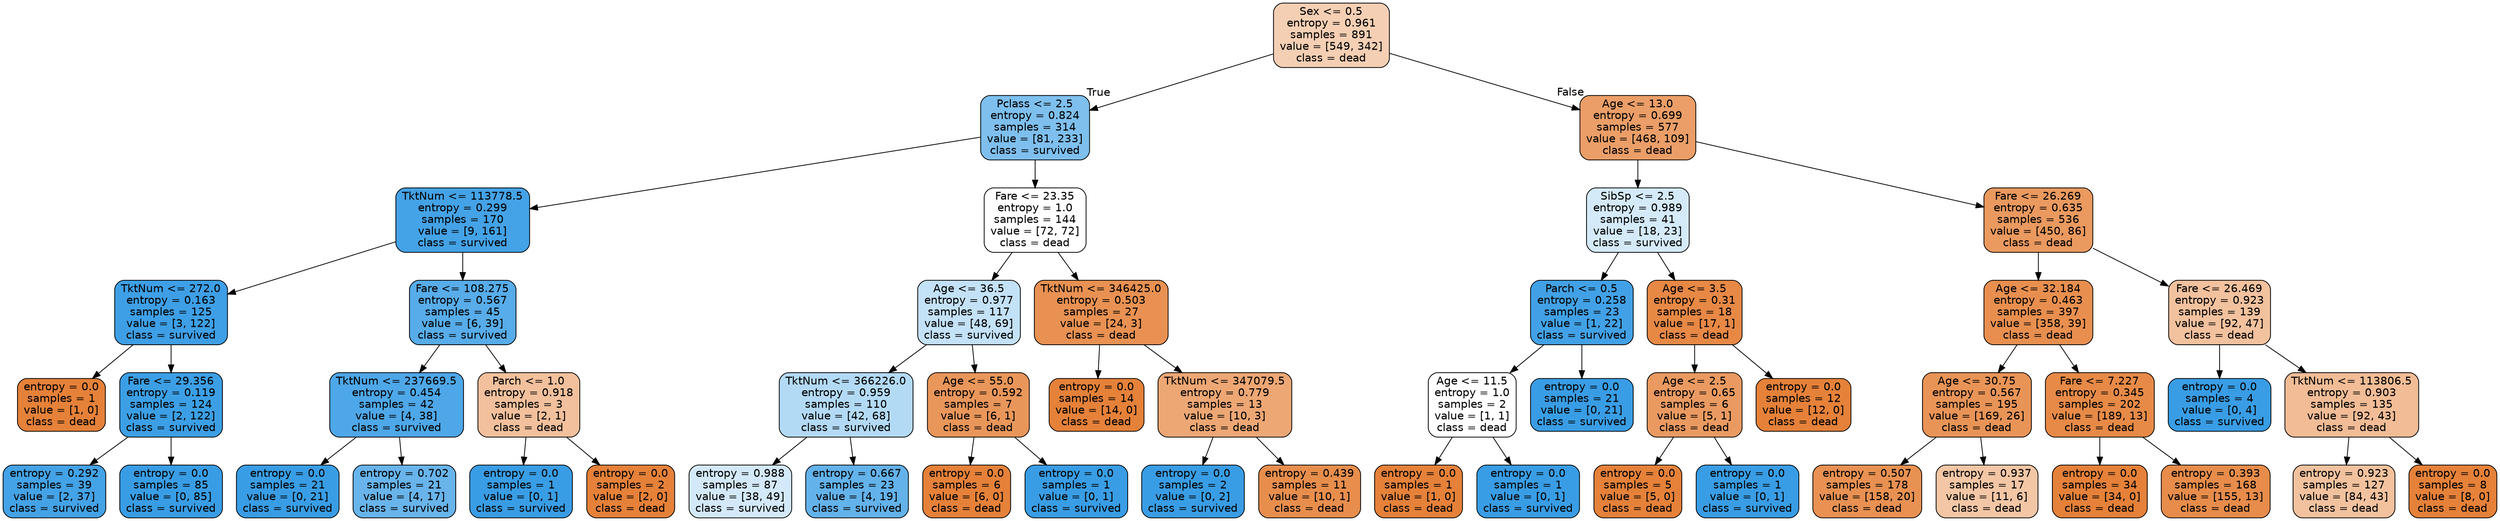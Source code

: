 digraph Tree {
node [shape=box, style="filled, rounded", color="black", fontname=helvetica] ;
edge [fontname=helvetica] ;
0 [label="Sex <= 0.5\nentropy = 0.961\nsamples = 891\nvalue = [549, 342]\nclass = dead", fillcolor="#f5cfb4"] ;
1 [label="Pclass <= 2.5\nentropy = 0.824\nsamples = 314\nvalue = [81, 233]\nclass = survived", fillcolor="#7ebfee"] ;
0 -> 1 [labeldistance=2.5, labelangle=45, headlabel="True"] ;
2 [label="TktNum <= 113778.5\nentropy = 0.299\nsamples = 170\nvalue = [9, 161]\nclass = survived", fillcolor="#44a2e6"] ;
1 -> 2 ;
3 [label="TktNum <= 272.0\nentropy = 0.163\nsamples = 125\nvalue = [3, 122]\nclass = survived", fillcolor="#3e9fe6"] ;
2 -> 3 ;
4 [label="entropy = 0.0\nsamples = 1\nvalue = [1, 0]\nclass = dead", fillcolor="#e58139"] ;
3 -> 4 ;
5 [label="Fare <= 29.356\nentropy = 0.119\nsamples = 124\nvalue = [2, 122]\nclass = survived", fillcolor="#3c9fe5"] ;
3 -> 5 ;
6 [label="entropy = 0.292\nsamples = 39\nvalue = [2, 37]\nclass = survived", fillcolor="#44a2e6"] ;
5 -> 6 ;
7 [label="entropy = 0.0\nsamples = 85\nvalue = [0, 85]\nclass = survived", fillcolor="#399de5"] ;
5 -> 7 ;
8 [label="Fare <= 108.275\nentropy = 0.567\nsamples = 45\nvalue = [6, 39]\nclass = survived", fillcolor="#57ace9"] ;
2 -> 8 ;
9 [label="TktNum <= 237669.5\nentropy = 0.454\nsamples = 42\nvalue = [4, 38]\nclass = survived", fillcolor="#4ea7e8"] ;
8 -> 9 ;
10 [label="entropy = 0.0\nsamples = 21\nvalue = [0, 21]\nclass = survived", fillcolor="#399de5"] ;
9 -> 10 ;
11 [label="entropy = 0.702\nsamples = 21\nvalue = [4, 17]\nclass = survived", fillcolor="#68b4eb"] ;
9 -> 11 ;
12 [label="Parch <= 1.0\nentropy = 0.918\nsamples = 3\nvalue = [2, 1]\nclass = dead", fillcolor="#f2c09c"] ;
8 -> 12 ;
13 [label="entropy = 0.0\nsamples = 1\nvalue = [0, 1]\nclass = survived", fillcolor="#399de5"] ;
12 -> 13 ;
14 [label="entropy = 0.0\nsamples = 2\nvalue = [2, 0]\nclass = dead", fillcolor="#e58139"] ;
12 -> 14 ;
15 [label="Fare <= 23.35\nentropy = 1.0\nsamples = 144\nvalue = [72, 72]\nclass = dead", fillcolor="#ffffff"] ;
1 -> 15 ;
16 [label="Age <= 36.5\nentropy = 0.977\nsamples = 117\nvalue = [48, 69]\nclass = survived", fillcolor="#c3e1f7"] ;
15 -> 16 ;
17 [label="TktNum <= 366226.0\nentropy = 0.959\nsamples = 110\nvalue = [42, 68]\nclass = survived", fillcolor="#b3daf5"] ;
16 -> 17 ;
18 [label="entropy = 0.988\nsamples = 87\nvalue = [38, 49]\nclass = survived", fillcolor="#d3e9f9"] ;
17 -> 18 ;
19 [label="entropy = 0.667\nsamples = 23\nvalue = [4, 19]\nclass = survived", fillcolor="#63b2ea"] ;
17 -> 19 ;
20 [label="Age <= 55.0\nentropy = 0.592\nsamples = 7\nvalue = [6, 1]\nclass = dead", fillcolor="#e9965a"] ;
16 -> 20 ;
21 [label="entropy = 0.0\nsamples = 6\nvalue = [6, 0]\nclass = dead", fillcolor="#e58139"] ;
20 -> 21 ;
22 [label="entropy = 0.0\nsamples = 1\nvalue = [0, 1]\nclass = survived", fillcolor="#399de5"] ;
20 -> 22 ;
23 [label="TktNum <= 346425.0\nentropy = 0.503\nsamples = 27\nvalue = [24, 3]\nclass = dead", fillcolor="#e89152"] ;
15 -> 23 ;
24 [label="entropy = 0.0\nsamples = 14\nvalue = [14, 0]\nclass = dead", fillcolor="#e58139"] ;
23 -> 24 ;
25 [label="TktNum <= 347079.5\nentropy = 0.779\nsamples = 13\nvalue = [10, 3]\nclass = dead", fillcolor="#eda774"] ;
23 -> 25 ;
26 [label="entropy = 0.0\nsamples = 2\nvalue = [0, 2]\nclass = survived", fillcolor="#399de5"] ;
25 -> 26 ;
27 [label="entropy = 0.439\nsamples = 11\nvalue = [10, 1]\nclass = dead", fillcolor="#e88e4d"] ;
25 -> 27 ;
28 [label="Age <= 13.0\nentropy = 0.699\nsamples = 577\nvalue = [468, 109]\nclass = dead", fillcolor="#eb9e67"] ;
0 -> 28 [labeldistance=2.5, labelangle=-45, headlabel="False"] ;
29 [label="SibSp <= 2.5\nentropy = 0.989\nsamples = 41\nvalue = [18, 23]\nclass = survived", fillcolor="#d4eaf9"] ;
28 -> 29 ;
30 [label="Parch <= 0.5\nentropy = 0.258\nsamples = 23\nvalue = [1, 22]\nclass = survived", fillcolor="#42a1e6"] ;
29 -> 30 ;
31 [label="Age <= 11.5\nentropy = 1.0\nsamples = 2\nvalue = [1, 1]\nclass = dead", fillcolor="#ffffff"] ;
30 -> 31 ;
32 [label="entropy = 0.0\nsamples = 1\nvalue = [1, 0]\nclass = dead", fillcolor="#e58139"] ;
31 -> 32 ;
33 [label="entropy = 0.0\nsamples = 1\nvalue = [0, 1]\nclass = survived", fillcolor="#399de5"] ;
31 -> 33 ;
34 [label="entropy = 0.0\nsamples = 21\nvalue = [0, 21]\nclass = survived", fillcolor="#399de5"] ;
30 -> 34 ;
35 [label="Age <= 3.5\nentropy = 0.31\nsamples = 18\nvalue = [17, 1]\nclass = dead", fillcolor="#e78845"] ;
29 -> 35 ;
36 [label="Age <= 2.5\nentropy = 0.65\nsamples = 6\nvalue = [5, 1]\nclass = dead", fillcolor="#ea9a61"] ;
35 -> 36 ;
37 [label="entropy = 0.0\nsamples = 5\nvalue = [5, 0]\nclass = dead", fillcolor="#e58139"] ;
36 -> 37 ;
38 [label="entropy = 0.0\nsamples = 1\nvalue = [0, 1]\nclass = survived", fillcolor="#399de5"] ;
36 -> 38 ;
39 [label="entropy = 0.0\nsamples = 12\nvalue = [12, 0]\nclass = dead", fillcolor="#e58139"] ;
35 -> 39 ;
40 [label="Fare <= 26.269\nentropy = 0.635\nsamples = 536\nvalue = [450, 86]\nclass = dead", fillcolor="#ea995f"] ;
28 -> 40 ;
41 [label="Age <= 32.184\nentropy = 0.463\nsamples = 397\nvalue = [358, 39]\nclass = dead", fillcolor="#e88f4f"] ;
40 -> 41 ;
42 [label="Age <= 30.75\nentropy = 0.567\nsamples = 195\nvalue = [169, 26]\nclass = dead", fillcolor="#e99457"] ;
41 -> 42 ;
43 [label="entropy = 0.507\nsamples = 178\nvalue = [158, 20]\nclass = dead", fillcolor="#e89152"] ;
42 -> 43 ;
44 [label="entropy = 0.937\nsamples = 17\nvalue = [11, 6]\nclass = dead", fillcolor="#f3c6a5"] ;
42 -> 44 ;
45 [label="Fare <= 7.227\nentropy = 0.345\nsamples = 202\nvalue = [189, 13]\nclass = dead", fillcolor="#e78a47"] ;
41 -> 45 ;
46 [label="entropy = 0.0\nsamples = 34\nvalue = [34, 0]\nclass = dead", fillcolor="#e58139"] ;
45 -> 46 ;
47 [label="entropy = 0.393\nsamples = 168\nvalue = [155, 13]\nclass = dead", fillcolor="#e78c4a"] ;
45 -> 47 ;
48 [label="Fare <= 26.469\nentropy = 0.923\nsamples = 139\nvalue = [92, 47]\nclass = dead", fillcolor="#f2c19e"] ;
40 -> 48 ;
49 [label="entropy = 0.0\nsamples = 4\nvalue = [0, 4]\nclass = survived", fillcolor="#399de5"] ;
48 -> 49 ;
50 [label="TktNum <= 113806.5\nentropy = 0.903\nsamples = 135\nvalue = [92, 43]\nclass = dead", fillcolor="#f1bc96"] ;
48 -> 50 ;
51 [label="entropy = 0.923\nsamples = 127\nvalue = [84, 43]\nclass = dead", fillcolor="#f2c29e"] ;
50 -> 51 ;
52 [label="entropy = 0.0\nsamples = 8\nvalue = [8, 0]\nclass = dead", fillcolor="#e58139"] ;
50 -> 52 ;
}